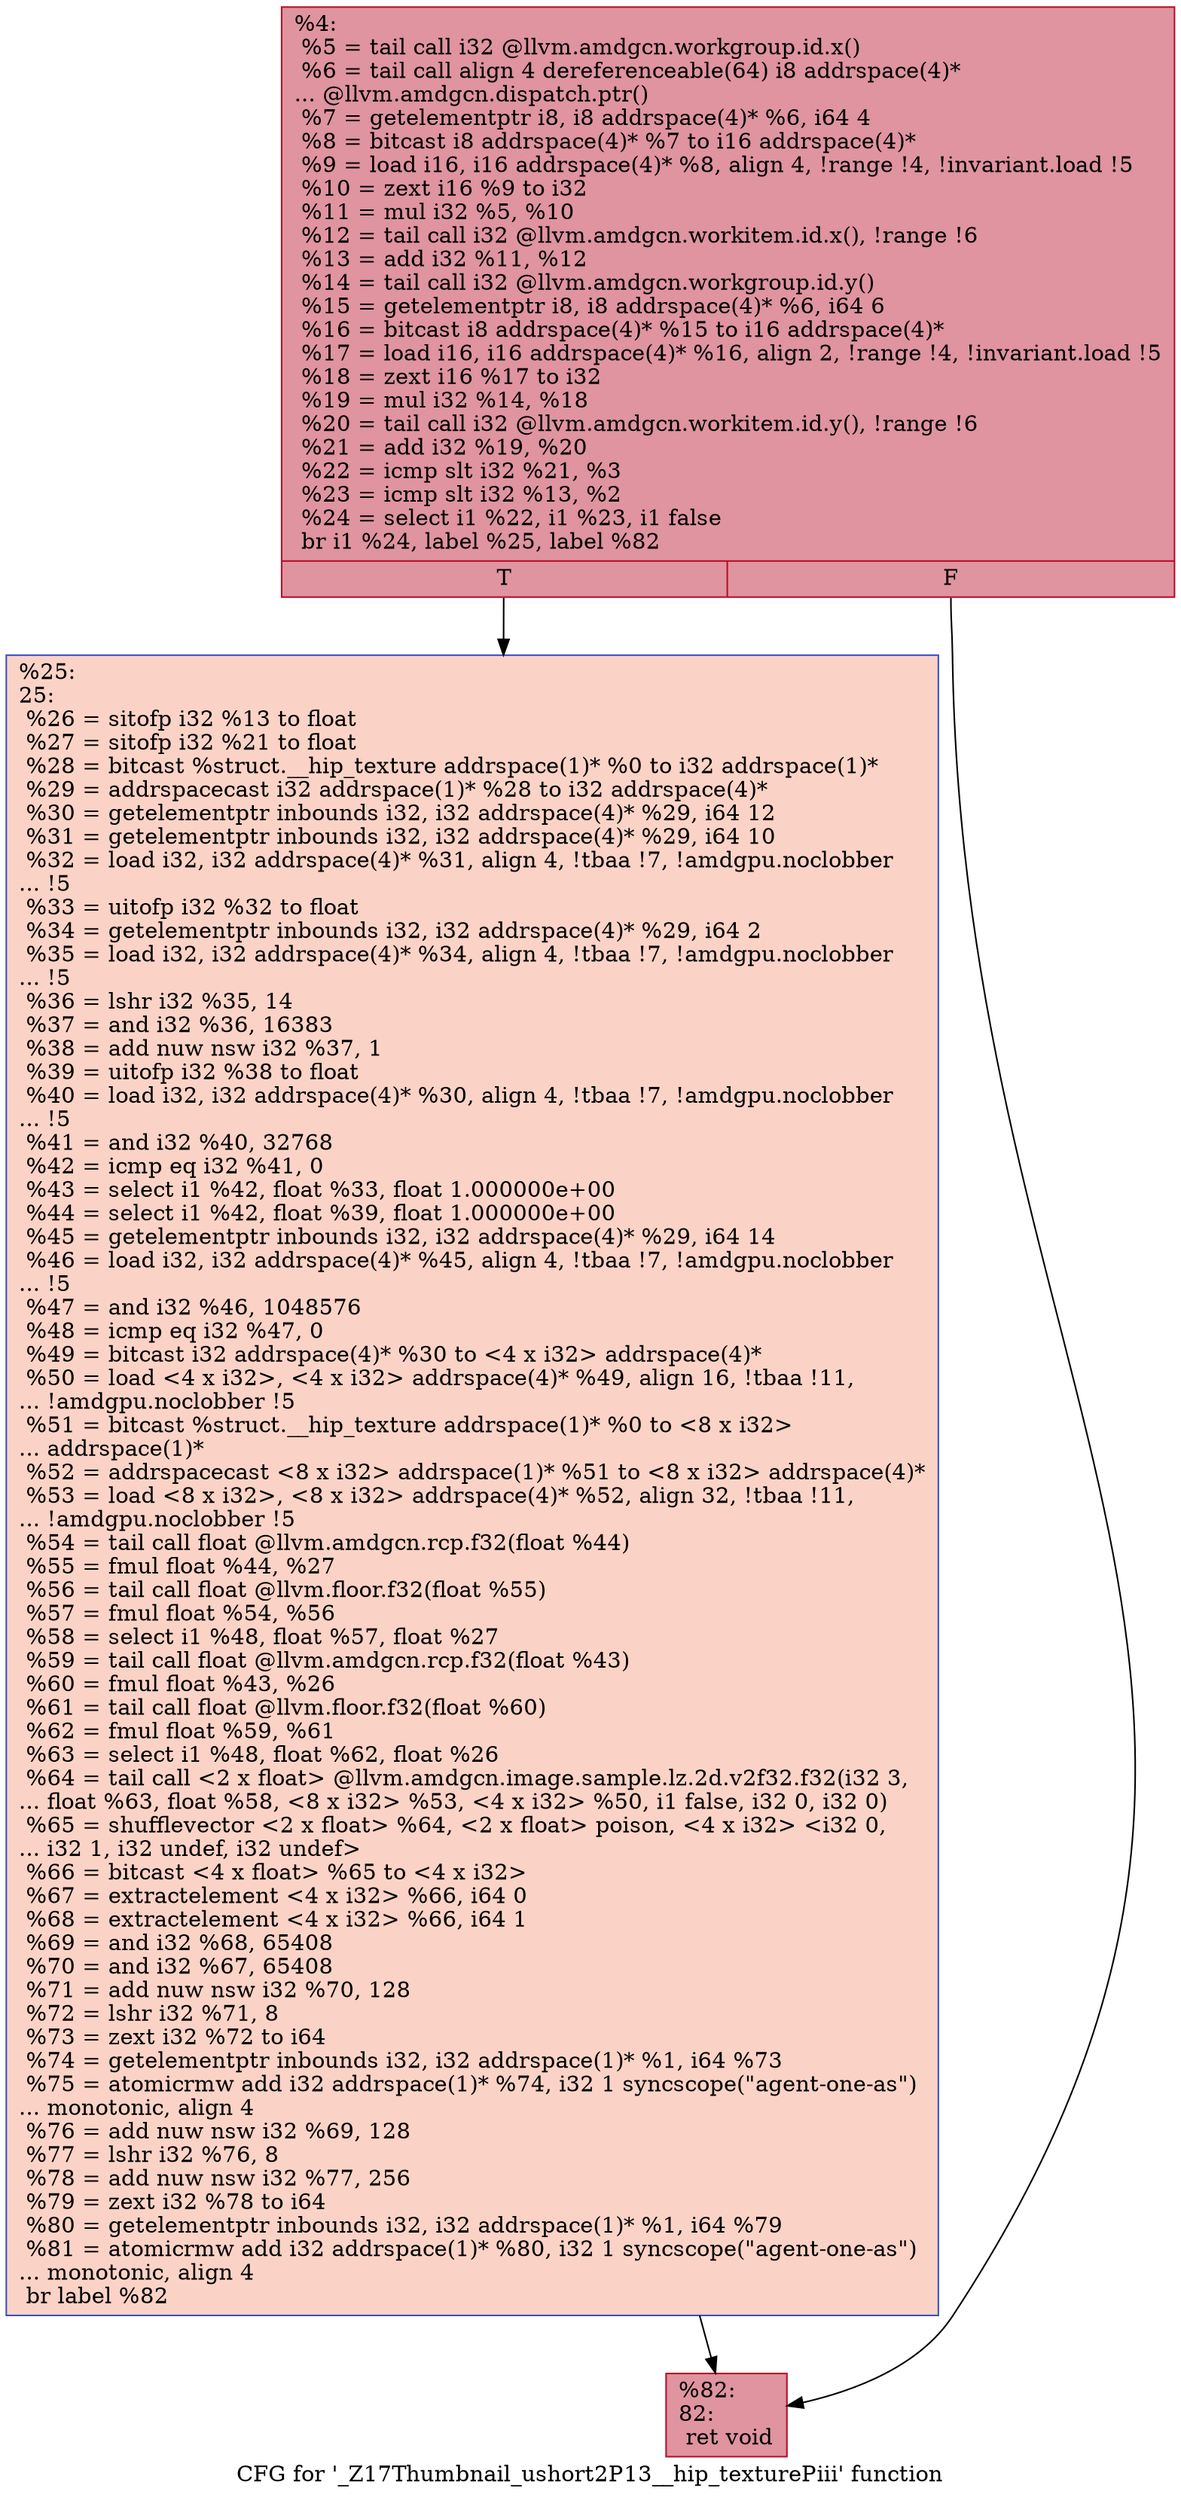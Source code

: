 digraph "CFG for '_Z17Thumbnail_ushort2P13__hip_texturePiii' function" {
	label="CFG for '_Z17Thumbnail_ushort2P13__hip_texturePiii' function";

	Node0x55ee9c0 [shape=record,color="#b70d28ff", style=filled, fillcolor="#b70d2870",label="{%4:\l  %5 = tail call i32 @llvm.amdgcn.workgroup.id.x()\l  %6 = tail call align 4 dereferenceable(64) i8 addrspace(4)*\l... @llvm.amdgcn.dispatch.ptr()\l  %7 = getelementptr i8, i8 addrspace(4)* %6, i64 4\l  %8 = bitcast i8 addrspace(4)* %7 to i16 addrspace(4)*\l  %9 = load i16, i16 addrspace(4)* %8, align 4, !range !4, !invariant.load !5\l  %10 = zext i16 %9 to i32\l  %11 = mul i32 %5, %10\l  %12 = tail call i32 @llvm.amdgcn.workitem.id.x(), !range !6\l  %13 = add i32 %11, %12\l  %14 = tail call i32 @llvm.amdgcn.workgroup.id.y()\l  %15 = getelementptr i8, i8 addrspace(4)* %6, i64 6\l  %16 = bitcast i8 addrspace(4)* %15 to i16 addrspace(4)*\l  %17 = load i16, i16 addrspace(4)* %16, align 2, !range !4, !invariant.load !5\l  %18 = zext i16 %17 to i32\l  %19 = mul i32 %14, %18\l  %20 = tail call i32 @llvm.amdgcn.workitem.id.y(), !range !6\l  %21 = add i32 %19, %20\l  %22 = icmp slt i32 %21, %3\l  %23 = icmp slt i32 %13, %2\l  %24 = select i1 %22, i1 %23, i1 false\l  br i1 %24, label %25, label %82\l|{<s0>T|<s1>F}}"];
	Node0x55ee9c0:s0 -> Node0x55f4c70;
	Node0x55ee9c0:s1 -> Node0x55f4d00;
	Node0x55f4c70 [shape=record,color="#3d50c3ff", style=filled, fillcolor="#f59c7d70",label="{%25:\l25:                                               \l  %26 = sitofp i32 %13 to float\l  %27 = sitofp i32 %21 to float\l  %28 = bitcast %struct.__hip_texture addrspace(1)* %0 to i32 addrspace(1)*\l  %29 = addrspacecast i32 addrspace(1)* %28 to i32 addrspace(4)*\l  %30 = getelementptr inbounds i32, i32 addrspace(4)* %29, i64 12\l  %31 = getelementptr inbounds i32, i32 addrspace(4)* %29, i64 10\l  %32 = load i32, i32 addrspace(4)* %31, align 4, !tbaa !7, !amdgpu.noclobber\l... !5\l  %33 = uitofp i32 %32 to float\l  %34 = getelementptr inbounds i32, i32 addrspace(4)* %29, i64 2\l  %35 = load i32, i32 addrspace(4)* %34, align 4, !tbaa !7, !amdgpu.noclobber\l... !5\l  %36 = lshr i32 %35, 14\l  %37 = and i32 %36, 16383\l  %38 = add nuw nsw i32 %37, 1\l  %39 = uitofp i32 %38 to float\l  %40 = load i32, i32 addrspace(4)* %30, align 4, !tbaa !7, !amdgpu.noclobber\l... !5\l  %41 = and i32 %40, 32768\l  %42 = icmp eq i32 %41, 0\l  %43 = select i1 %42, float %33, float 1.000000e+00\l  %44 = select i1 %42, float %39, float 1.000000e+00\l  %45 = getelementptr inbounds i32, i32 addrspace(4)* %29, i64 14\l  %46 = load i32, i32 addrspace(4)* %45, align 4, !tbaa !7, !amdgpu.noclobber\l... !5\l  %47 = and i32 %46, 1048576\l  %48 = icmp eq i32 %47, 0\l  %49 = bitcast i32 addrspace(4)* %30 to \<4 x i32\> addrspace(4)*\l  %50 = load \<4 x i32\>, \<4 x i32\> addrspace(4)* %49, align 16, !tbaa !11,\l... !amdgpu.noclobber !5\l  %51 = bitcast %struct.__hip_texture addrspace(1)* %0 to \<8 x i32\>\l... addrspace(1)*\l  %52 = addrspacecast \<8 x i32\> addrspace(1)* %51 to \<8 x i32\> addrspace(4)*\l  %53 = load \<8 x i32\>, \<8 x i32\> addrspace(4)* %52, align 32, !tbaa !11,\l... !amdgpu.noclobber !5\l  %54 = tail call float @llvm.amdgcn.rcp.f32(float %44)\l  %55 = fmul float %44, %27\l  %56 = tail call float @llvm.floor.f32(float %55)\l  %57 = fmul float %54, %56\l  %58 = select i1 %48, float %57, float %27\l  %59 = tail call float @llvm.amdgcn.rcp.f32(float %43)\l  %60 = fmul float %43, %26\l  %61 = tail call float @llvm.floor.f32(float %60)\l  %62 = fmul float %59, %61\l  %63 = select i1 %48, float %62, float %26\l  %64 = tail call \<2 x float\> @llvm.amdgcn.image.sample.lz.2d.v2f32.f32(i32 3,\l... float %63, float %58, \<8 x i32\> %53, \<4 x i32\> %50, i1 false, i32 0, i32 0)\l  %65 = shufflevector \<2 x float\> %64, \<2 x float\> poison, \<4 x i32\> \<i32 0,\l... i32 1, i32 undef, i32 undef\>\l  %66 = bitcast \<4 x float\> %65 to \<4 x i32\>\l  %67 = extractelement \<4 x i32\> %66, i64 0\l  %68 = extractelement \<4 x i32\> %66, i64 1\l  %69 = and i32 %68, 65408\l  %70 = and i32 %67, 65408\l  %71 = add nuw nsw i32 %70, 128\l  %72 = lshr i32 %71, 8\l  %73 = zext i32 %72 to i64\l  %74 = getelementptr inbounds i32, i32 addrspace(1)* %1, i64 %73\l  %75 = atomicrmw add i32 addrspace(1)* %74, i32 1 syncscope(\"agent-one-as\")\l... monotonic, align 4\l  %76 = add nuw nsw i32 %69, 128\l  %77 = lshr i32 %76, 8\l  %78 = add nuw nsw i32 %77, 256\l  %79 = zext i32 %78 to i64\l  %80 = getelementptr inbounds i32, i32 addrspace(1)* %1, i64 %79\l  %81 = atomicrmw add i32 addrspace(1)* %80, i32 1 syncscope(\"agent-one-as\")\l... monotonic, align 4\l  br label %82\l}"];
	Node0x55f4c70 -> Node0x55f4d00;
	Node0x55f4d00 [shape=record,color="#b70d28ff", style=filled, fillcolor="#b70d2870",label="{%82:\l82:                                               \l  ret void\l}"];
}
